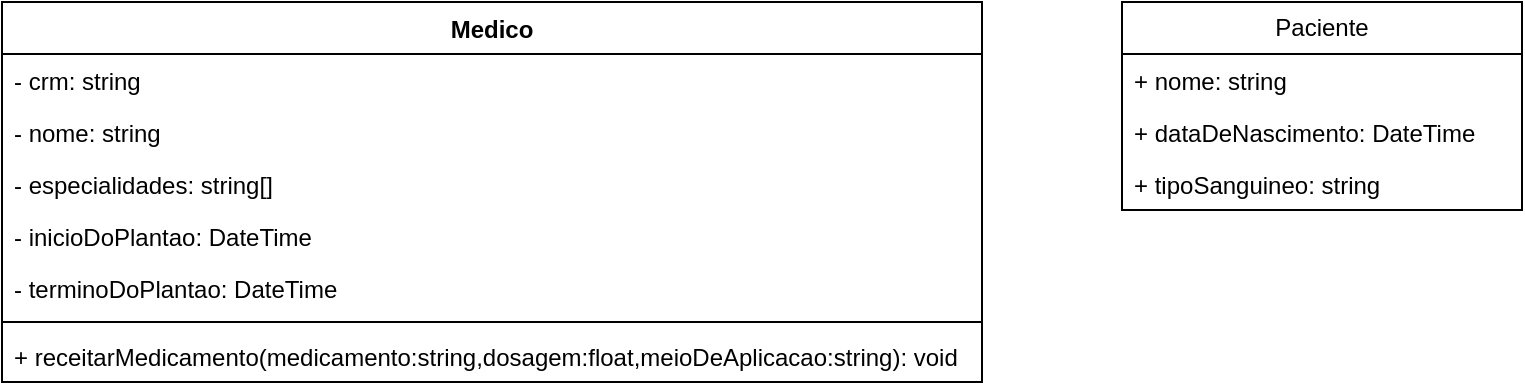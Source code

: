<mxfile version="23.1.5" type="device">
  <diagram name="Página-1" id="5XErJ3qs6BRXgMOd_cVf">
    <mxGraphModel dx="475" dy="251" grid="1" gridSize="10" guides="1" tooltips="1" connect="1" arrows="1" fold="1" page="1" pageScale="1" pageWidth="827" pageHeight="1169" math="0" shadow="0">
      <root>
        <mxCell id="0" />
        <mxCell id="1" parent="0" />
        <mxCell id="nYVySPNiNrSF0J6P2eKX-1" value="Medico" style="swimlane;fontStyle=1;align=center;verticalAlign=top;childLayout=stackLayout;horizontal=1;startSize=26;horizontalStack=0;resizeParent=1;resizeParentMax=0;resizeLast=0;collapsible=1;marginBottom=0;whiteSpace=wrap;html=1;" vertex="1" parent="1">
          <mxGeometry x="40" y="40" width="490" height="190" as="geometry" />
        </mxCell>
        <mxCell id="nYVySPNiNrSF0J6P2eKX-2" value="- crm: string" style="text;strokeColor=none;fillColor=none;align=left;verticalAlign=top;spacingLeft=4;spacingRight=4;overflow=hidden;rotatable=0;points=[[0,0.5],[1,0.5]];portConstraint=eastwest;whiteSpace=wrap;html=1;" vertex="1" parent="nYVySPNiNrSF0J6P2eKX-1">
          <mxGeometry y="26" width="490" height="26" as="geometry" />
        </mxCell>
        <mxCell id="nYVySPNiNrSF0J6P2eKX-5" value="- nome: string" style="text;strokeColor=none;fillColor=none;align=left;verticalAlign=top;spacingLeft=4;spacingRight=4;overflow=hidden;rotatable=0;points=[[0,0.5],[1,0.5]];portConstraint=eastwest;whiteSpace=wrap;html=1;" vertex="1" parent="nYVySPNiNrSF0J6P2eKX-1">
          <mxGeometry y="52" width="490" height="26" as="geometry" />
        </mxCell>
        <mxCell id="nYVySPNiNrSF0J6P2eKX-6" value="- especialidades: string[]" style="text;strokeColor=none;fillColor=none;align=left;verticalAlign=top;spacingLeft=4;spacingRight=4;overflow=hidden;rotatable=0;points=[[0,0.5],[1,0.5]];portConstraint=eastwest;whiteSpace=wrap;html=1;" vertex="1" parent="nYVySPNiNrSF0J6P2eKX-1">
          <mxGeometry y="78" width="490" height="26" as="geometry" />
        </mxCell>
        <mxCell id="nYVySPNiNrSF0J6P2eKX-7" value="- inicioDoPlantao: DateTime" style="text;strokeColor=none;fillColor=none;align=left;verticalAlign=top;spacingLeft=4;spacingRight=4;overflow=hidden;rotatable=0;points=[[0,0.5],[1,0.5]];portConstraint=eastwest;whiteSpace=wrap;html=1;" vertex="1" parent="nYVySPNiNrSF0J6P2eKX-1">
          <mxGeometry y="104" width="490" height="26" as="geometry" />
        </mxCell>
        <mxCell id="nYVySPNiNrSF0J6P2eKX-8" value="- terminoDoPlantao: DateTime" style="text;strokeColor=none;fillColor=none;align=left;verticalAlign=top;spacingLeft=4;spacingRight=4;overflow=hidden;rotatable=0;points=[[0,0.5],[1,0.5]];portConstraint=eastwest;whiteSpace=wrap;html=1;" vertex="1" parent="nYVySPNiNrSF0J6P2eKX-1">
          <mxGeometry y="130" width="490" height="26" as="geometry" />
        </mxCell>
        <mxCell id="nYVySPNiNrSF0J6P2eKX-3" value="" style="line;strokeWidth=1;fillColor=none;align=left;verticalAlign=middle;spacingTop=-1;spacingLeft=3;spacingRight=3;rotatable=0;labelPosition=right;points=[];portConstraint=eastwest;strokeColor=inherit;" vertex="1" parent="nYVySPNiNrSF0J6P2eKX-1">
          <mxGeometry y="156" width="490" height="8" as="geometry" />
        </mxCell>
        <mxCell id="nYVySPNiNrSF0J6P2eKX-4" value="+ receitarMedicamento(medicamento:string,dosagem:float,meioDeAplicacao:string): void" style="text;strokeColor=none;fillColor=none;align=left;verticalAlign=top;spacingLeft=4;spacingRight=4;overflow=hidden;rotatable=0;points=[[0,0.5],[1,0.5]];portConstraint=eastwest;whiteSpace=wrap;html=1;" vertex="1" parent="nYVySPNiNrSF0J6P2eKX-1">
          <mxGeometry y="164" width="490" height="26" as="geometry" />
        </mxCell>
        <mxCell id="nYVySPNiNrSF0J6P2eKX-9" value="Paciente" style="swimlane;fontStyle=0;childLayout=stackLayout;horizontal=1;startSize=26;fillColor=none;horizontalStack=0;resizeParent=1;resizeParentMax=0;resizeLast=0;collapsible=1;marginBottom=0;whiteSpace=wrap;html=1;" vertex="1" parent="1">
          <mxGeometry x="600" y="40" width="200" height="104" as="geometry" />
        </mxCell>
        <mxCell id="nYVySPNiNrSF0J6P2eKX-10" value="+ nome: string" style="text;strokeColor=none;fillColor=none;align=left;verticalAlign=top;spacingLeft=4;spacingRight=4;overflow=hidden;rotatable=0;points=[[0,0.5],[1,0.5]];portConstraint=eastwest;whiteSpace=wrap;html=1;" vertex="1" parent="nYVySPNiNrSF0J6P2eKX-9">
          <mxGeometry y="26" width="200" height="26" as="geometry" />
        </mxCell>
        <mxCell id="nYVySPNiNrSF0J6P2eKX-11" value="+ dataDeNascimento: DateTime" style="text;strokeColor=none;fillColor=none;align=left;verticalAlign=top;spacingLeft=4;spacingRight=4;overflow=hidden;rotatable=0;points=[[0,0.5],[1,0.5]];portConstraint=eastwest;whiteSpace=wrap;html=1;" vertex="1" parent="nYVySPNiNrSF0J6P2eKX-9">
          <mxGeometry y="52" width="200" height="26" as="geometry" />
        </mxCell>
        <mxCell id="nYVySPNiNrSF0J6P2eKX-12" value="+ tipoSanguineo: string" style="text;strokeColor=none;fillColor=none;align=left;verticalAlign=top;spacingLeft=4;spacingRight=4;overflow=hidden;rotatable=0;points=[[0,0.5],[1,0.5]];portConstraint=eastwest;whiteSpace=wrap;html=1;" vertex="1" parent="nYVySPNiNrSF0J6P2eKX-9">
          <mxGeometry y="78" width="200" height="26" as="geometry" />
        </mxCell>
      </root>
    </mxGraphModel>
  </diagram>
</mxfile>
